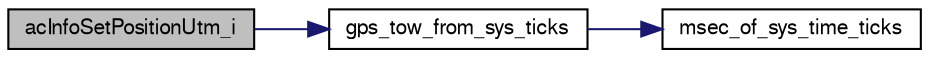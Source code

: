 digraph "acInfoSetPositionUtm_i"
{
  edge [fontname="FreeSans",fontsize="10",labelfontname="FreeSans",labelfontsize="10"];
  node [fontname="FreeSans",fontsize="10",shape=record];
  rankdir="LR";
  Node1 [label="acInfoSetPositionUtm_i",height=0.2,width=0.4,color="black", fillcolor="grey75", style="filled", fontcolor="black"];
  Node1 -> Node2 [color="midnightblue",fontsize="10",style="solid",fontname="FreeSans"];
  Node2 [label="gps_tow_from_sys_ticks",height=0.2,width=0.4,color="black", fillcolor="white", style="filled",URL="$gps_8c.html#ad68ada7274989a4c9f08bc06d74ee5bd",tooltip="Convert time in sys_time ticks to GPS time of week. "];
  Node2 -> Node3 [color="midnightblue",fontsize="10",style="solid",fontname="FreeSans"];
  Node3 [label="msec_of_sys_time_ticks",height=0.2,width=0.4,color="black", fillcolor="white", style="filled",URL="$sys__time_8h.html#ab67b78f01783839deb76623ff83981dd"];
}
